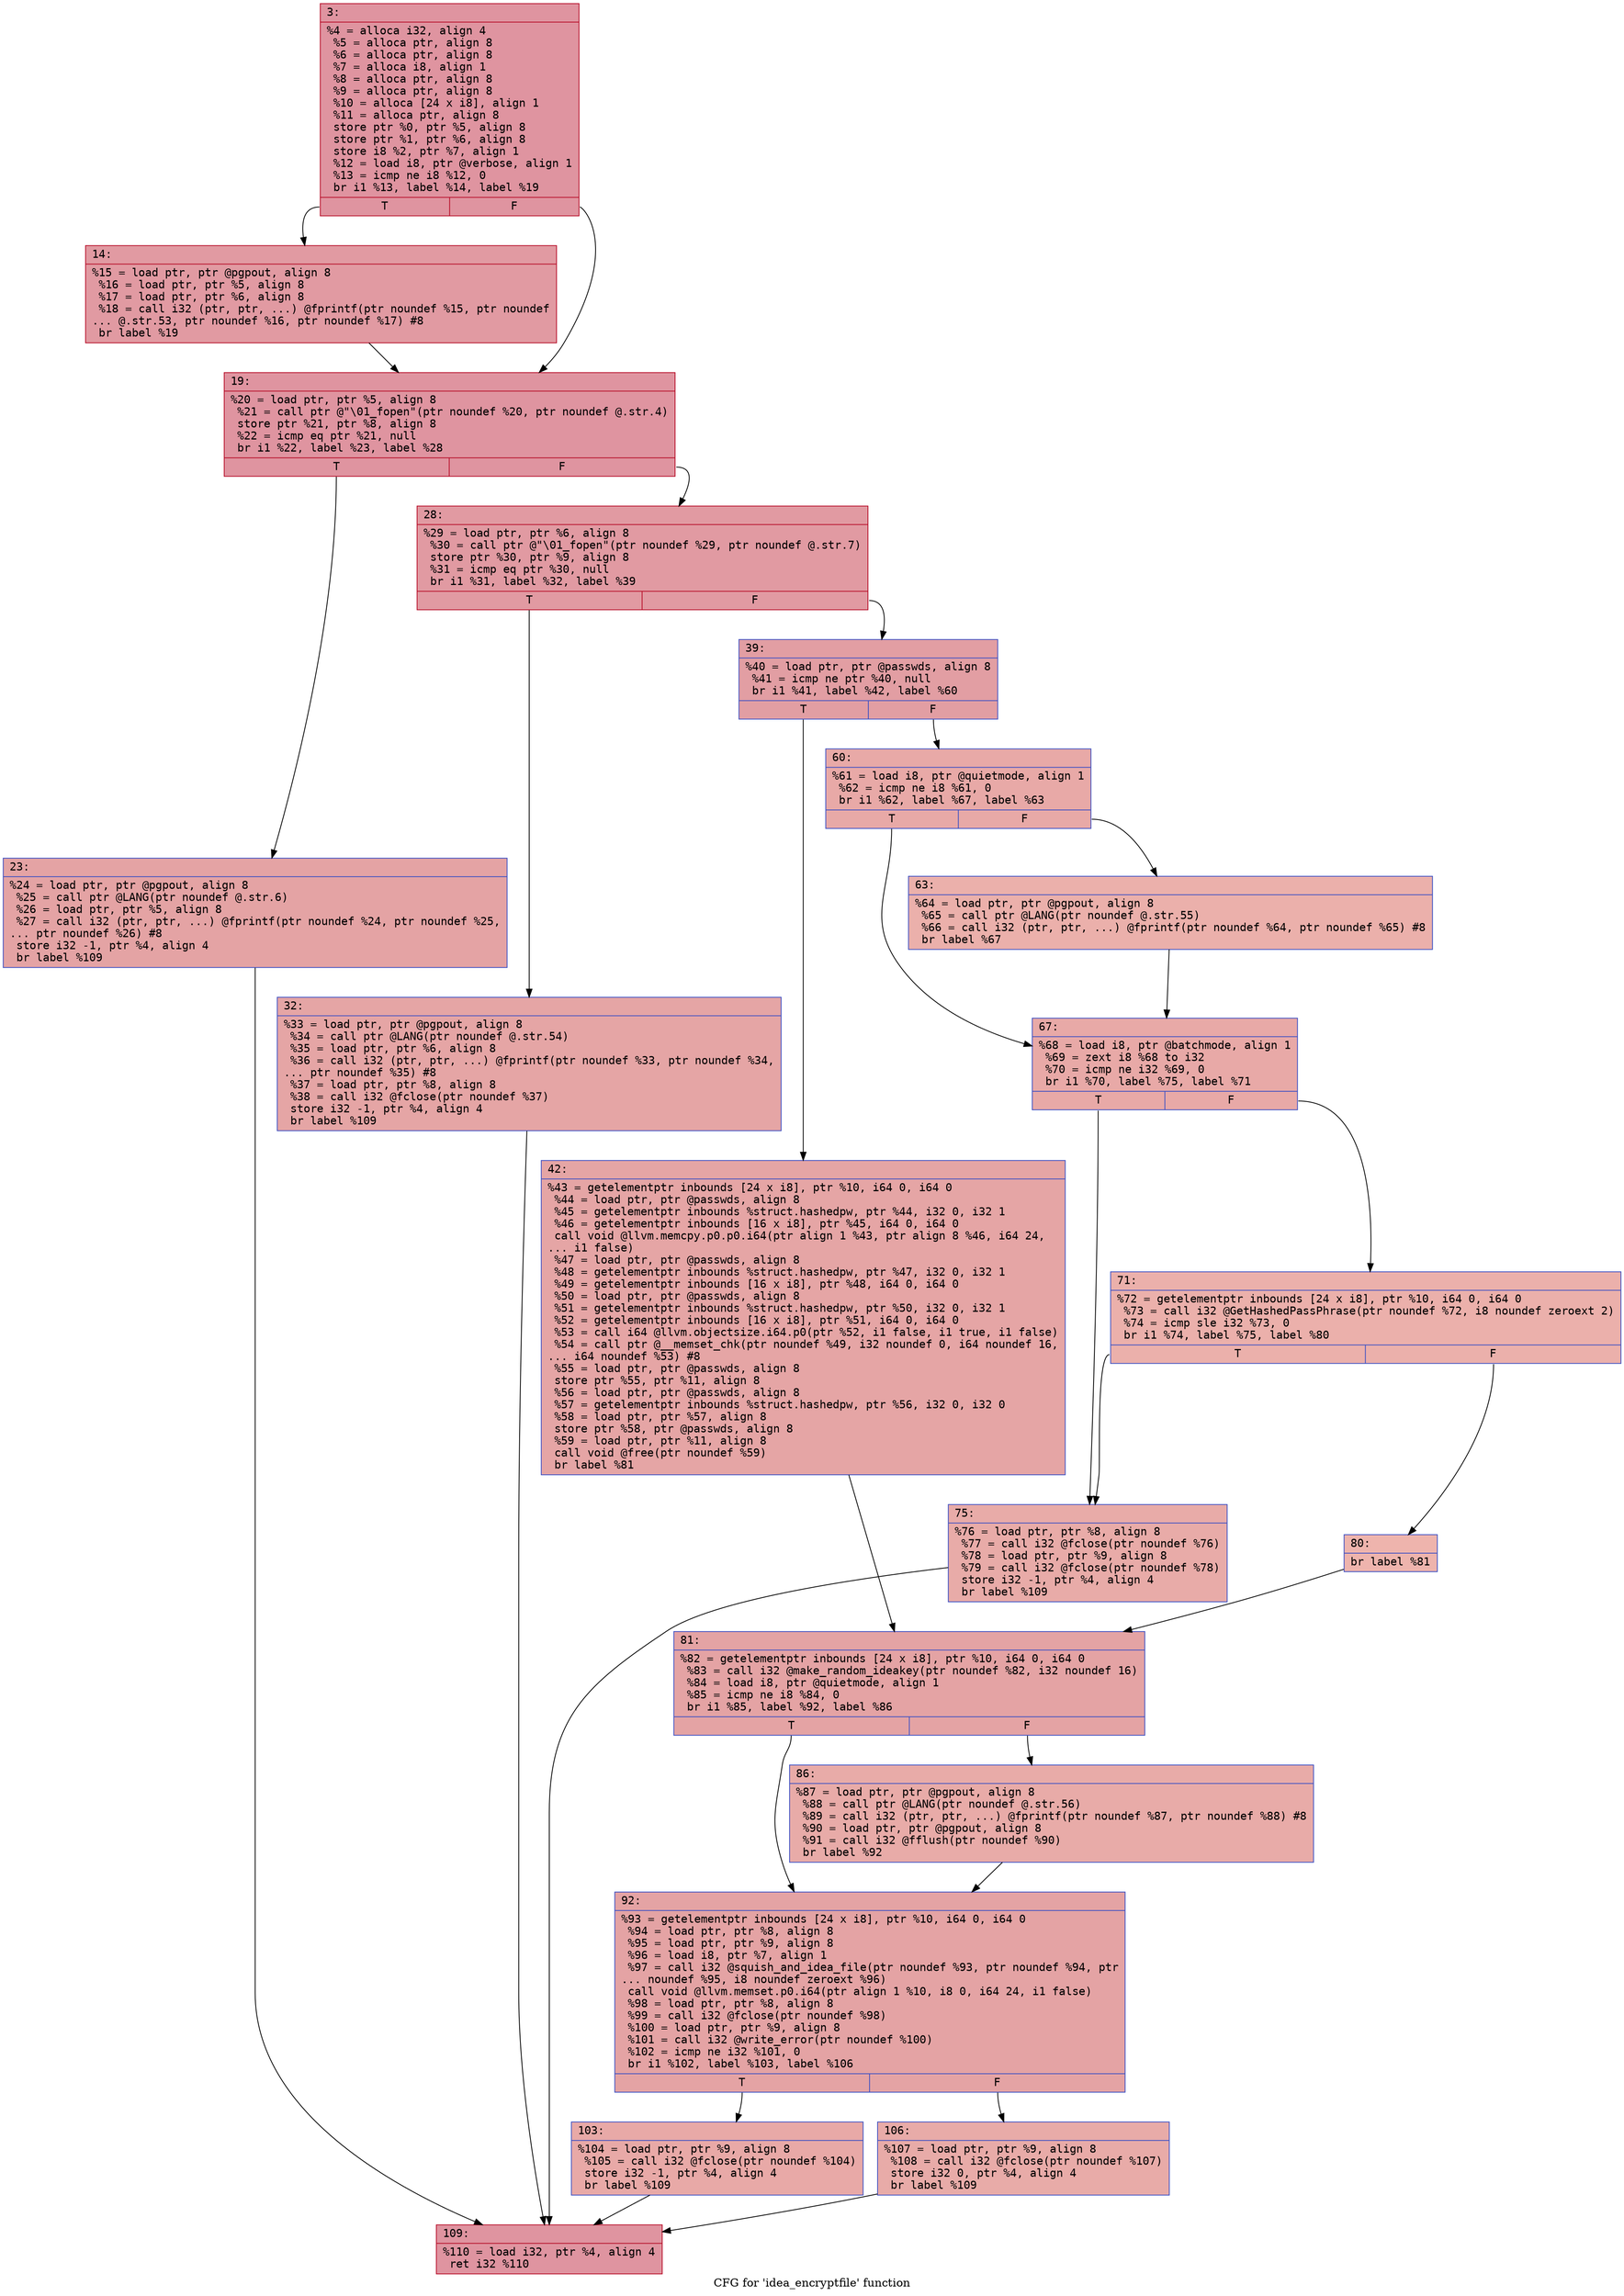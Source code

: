 digraph "CFG for 'idea_encryptfile' function" {
	label="CFG for 'idea_encryptfile' function";

	Node0x6000002a6e40 [shape=record,color="#b70d28ff", style=filled, fillcolor="#b70d2870" fontname="Courier",label="{3:\l|  %4 = alloca i32, align 4\l  %5 = alloca ptr, align 8\l  %6 = alloca ptr, align 8\l  %7 = alloca i8, align 1\l  %8 = alloca ptr, align 8\l  %9 = alloca ptr, align 8\l  %10 = alloca [24 x i8], align 1\l  %11 = alloca ptr, align 8\l  store ptr %0, ptr %5, align 8\l  store ptr %1, ptr %6, align 8\l  store i8 %2, ptr %7, align 1\l  %12 = load i8, ptr @verbose, align 1\l  %13 = icmp ne i8 %12, 0\l  br i1 %13, label %14, label %19\l|{<s0>T|<s1>F}}"];
	Node0x6000002a6e40:s0 -> Node0x6000002a6e90[tooltip="3 -> 14\nProbability 62.50%" ];
	Node0x6000002a6e40:s1 -> Node0x6000002a6ee0[tooltip="3 -> 19\nProbability 37.50%" ];
	Node0x6000002a6e90 [shape=record,color="#b70d28ff", style=filled, fillcolor="#bb1b2c70" fontname="Courier",label="{14:\l|  %15 = load ptr, ptr @pgpout, align 8\l  %16 = load ptr, ptr %5, align 8\l  %17 = load ptr, ptr %6, align 8\l  %18 = call i32 (ptr, ptr, ...) @fprintf(ptr noundef %15, ptr noundef\l... @.str.53, ptr noundef %16, ptr noundef %17) #8\l  br label %19\l}"];
	Node0x6000002a6e90 -> Node0x6000002a6ee0[tooltip="14 -> 19\nProbability 100.00%" ];
	Node0x6000002a6ee0 [shape=record,color="#b70d28ff", style=filled, fillcolor="#b70d2870" fontname="Courier",label="{19:\l|  %20 = load ptr, ptr %5, align 8\l  %21 = call ptr @\"\\01_fopen\"(ptr noundef %20, ptr noundef @.str.4)\l  store ptr %21, ptr %8, align 8\l  %22 = icmp eq ptr %21, null\l  br i1 %22, label %23, label %28\l|{<s0>T|<s1>F}}"];
	Node0x6000002a6ee0:s0 -> Node0x6000002a6f30[tooltip="19 -> 23\nProbability 37.50%" ];
	Node0x6000002a6ee0:s1 -> Node0x6000002a6f80[tooltip="19 -> 28\nProbability 62.50%" ];
	Node0x6000002a6f30 [shape=record,color="#3d50c3ff", style=filled, fillcolor="#c32e3170" fontname="Courier",label="{23:\l|  %24 = load ptr, ptr @pgpout, align 8\l  %25 = call ptr @LANG(ptr noundef @.str.6)\l  %26 = load ptr, ptr %5, align 8\l  %27 = call i32 (ptr, ptr, ...) @fprintf(ptr noundef %24, ptr noundef %25,\l... ptr noundef %26) #8\l  store i32 -1, ptr %4, align 4\l  br label %109\l}"];
	Node0x6000002a6f30 -> Node0x6000002a7430[tooltip="23 -> 109\nProbability 100.00%" ];
	Node0x6000002a6f80 [shape=record,color="#b70d28ff", style=filled, fillcolor="#bb1b2c70" fontname="Courier",label="{28:\l|  %29 = load ptr, ptr %6, align 8\l  %30 = call ptr @\"\\01_fopen\"(ptr noundef %29, ptr noundef @.str.7)\l  store ptr %30, ptr %9, align 8\l  %31 = icmp eq ptr %30, null\l  br i1 %31, label %32, label %39\l|{<s0>T|<s1>F}}"];
	Node0x6000002a6f80:s0 -> Node0x6000002a6fd0[tooltip="28 -> 32\nProbability 37.50%" ];
	Node0x6000002a6f80:s1 -> Node0x6000002a7020[tooltip="28 -> 39\nProbability 62.50%" ];
	Node0x6000002a6fd0 [shape=record,color="#3d50c3ff", style=filled, fillcolor="#c5333470" fontname="Courier",label="{32:\l|  %33 = load ptr, ptr @pgpout, align 8\l  %34 = call ptr @LANG(ptr noundef @.str.54)\l  %35 = load ptr, ptr %6, align 8\l  %36 = call i32 (ptr, ptr, ...) @fprintf(ptr noundef %33, ptr noundef %34,\l... ptr noundef %35) #8\l  %37 = load ptr, ptr %8, align 8\l  %38 = call i32 @fclose(ptr noundef %37)\l  store i32 -1, ptr %4, align 4\l  br label %109\l}"];
	Node0x6000002a6fd0 -> Node0x6000002a7430[tooltip="32 -> 109\nProbability 100.00%" ];
	Node0x6000002a7020 [shape=record,color="#3d50c3ff", style=filled, fillcolor="#be242e70" fontname="Courier",label="{39:\l|  %40 = load ptr, ptr @passwds, align 8\l  %41 = icmp ne ptr %40, null\l  br i1 %41, label %42, label %60\l|{<s0>T|<s1>F}}"];
	Node0x6000002a7020:s0 -> Node0x6000002a7070[tooltip="39 -> 42\nProbability 62.50%" ];
	Node0x6000002a7020:s1 -> Node0x6000002a70c0[tooltip="39 -> 60\nProbability 37.50%" ];
	Node0x6000002a7070 [shape=record,color="#3d50c3ff", style=filled, fillcolor="#c5333470" fontname="Courier",label="{42:\l|  %43 = getelementptr inbounds [24 x i8], ptr %10, i64 0, i64 0\l  %44 = load ptr, ptr @passwds, align 8\l  %45 = getelementptr inbounds %struct.hashedpw, ptr %44, i32 0, i32 1\l  %46 = getelementptr inbounds [16 x i8], ptr %45, i64 0, i64 0\l  call void @llvm.memcpy.p0.p0.i64(ptr align 1 %43, ptr align 8 %46, i64 24,\l... i1 false)\l  %47 = load ptr, ptr @passwds, align 8\l  %48 = getelementptr inbounds %struct.hashedpw, ptr %47, i32 0, i32 1\l  %49 = getelementptr inbounds [16 x i8], ptr %48, i64 0, i64 0\l  %50 = load ptr, ptr @passwds, align 8\l  %51 = getelementptr inbounds %struct.hashedpw, ptr %50, i32 0, i32 1\l  %52 = getelementptr inbounds [16 x i8], ptr %51, i64 0, i64 0\l  %53 = call i64 @llvm.objectsize.i64.p0(ptr %52, i1 false, i1 true, i1 false)\l  %54 = call ptr @__memset_chk(ptr noundef %49, i32 noundef 0, i64 noundef 16,\l... i64 noundef %53) #8\l  %55 = load ptr, ptr @passwds, align 8\l  store ptr %55, ptr %11, align 8\l  %56 = load ptr, ptr @passwds, align 8\l  %57 = getelementptr inbounds %struct.hashedpw, ptr %56, i32 0, i32 0\l  %58 = load ptr, ptr %57, align 8\l  store ptr %58, ptr @passwds, align 8\l  %59 = load ptr, ptr %11, align 8\l  call void @free(ptr noundef %59)\l  br label %81\l}"];
	Node0x6000002a7070 -> Node0x6000002a72a0[tooltip="42 -> 81\nProbability 100.00%" ];
	Node0x6000002a70c0 [shape=record,color="#3d50c3ff", style=filled, fillcolor="#ca3b3770" fontname="Courier",label="{60:\l|  %61 = load i8, ptr @quietmode, align 1\l  %62 = icmp ne i8 %61, 0\l  br i1 %62, label %67, label %63\l|{<s0>T|<s1>F}}"];
	Node0x6000002a70c0:s0 -> Node0x6000002a7160[tooltip="60 -> 67\nProbability 62.50%" ];
	Node0x6000002a70c0:s1 -> Node0x6000002a7110[tooltip="60 -> 63\nProbability 37.50%" ];
	Node0x6000002a7110 [shape=record,color="#3d50c3ff", style=filled, fillcolor="#d24b4070" fontname="Courier",label="{63:\l|  %64 = load ptr, ptr @pgpout, align 8\l  %65 = call ptr @LANG(ptr noundef @.str.55)\l  %66 = call i32 (ptr, ptr, ...) @fprintf(ptr noundef %64, ptr noundef %65) #8\l  br label %67\l}"];
	Node0x6000002a7110 -> Node0x6000002a7160[tooltip="63 -> 67\nProbability 100.00%" ];
	Node0x6000002a7160 [shape=record,color="#3d50c3ff", style=filled, fillcolor="#ca3b3770" fontname="Courier",label="{67:\l|  %68 = load i8, ptr @batchmode, align 1\l  %69 = zext i8 %68 to i32\l  %70 = icmp ne i32 %69, 0\l  br i1 %70, label %75, label %71\l|{<s0>T|<s1>F}}"];
	Node0x6000002a7160:s0 -> Node0x6000002a7200[tooltip="67 -> 75\nProbability 62.50%" ];
	Node0x6000002a7160:s1 -> Node0x6000002a71b0[tooltip="67 -> 71\nProbability 37.50%" ];
	Node0x6000002a71b0 [shape=record,color="#3d50c3ff", style=filled, fillcolor="#d24b4070" fontname="Courier",label="{71:\l|  %72 = getelementptr inbounds [24 x i8], ptr %10, i64 0, i64 0\l  %73 = call i32 @GetHashedPassPhrase(ptr noundef %72, i8 noundef zeroext 2)\l  %74 = icmp sle i32 %73, 0\l  br i1 %74, label %75, label %80\l|{<s0>T|<s1>F}}"];
	Node0x6000002a71b0:s0 -> Node0x6000002a7200[tooltip="71 -> 75\nProbability 50.00%" ];
	Node0x6000002a71b0:s1 -> Node0x6000002a7250[tooltip="71 -> 80\nProbability 50.00%" ];
	Node0x6000002a7200 [shape=record,color="#3d50c3ff", style=filled, fillcolor="#cc403a70" fontname="Courier",label="{75:\l|  %76 = load ptr, ptr %8, align 8\l  %77 = call i32 @fclose(ptr noundef %76)\l  %78 = load ptr, ptr %9, align 8\l  %79 = call i32 @fclose(ptr noundef %78)\l  store i32 -1, ptr %4, align 4\l  br label %109\l}"];
	Node0x6000002a7200 -> Node0x6000002a7430[tooltip="75 -> 109\nProbability 100.00%" ];
	Node0x6000002a7250 [shape=record,color="#3d50c3ff", style=filled, fillcolor="#d8564670" fontname="Courier",label="{80:\l|  br label %81\l}"];
	Node0x6000002a7250 -> Node0x6000002a72a0[tooltip="80 -> 81\nProbability 100.00%" ];
	Node0x6000002a72a0 [shape=record,color="#3d50c3ff", style=filled, fillcolor="#c32e3170" fontname="Courier",label="{81:\l|  %82 = getelementptr inbounds [24 x i8], ptr %10, i64 0, i64 0\l  %83 = call i32 @make_random_ideakey(ptr noundef %82, i32 noundef 16)\l  %84 = load i8, ptr @quietmode, align 1\l  %85 = icmp ne i8 %84, 0\l  br i1 %85, label %92, label %86\l|{<s0>T|<s1>F}}"];
	Node0x6000002a72a0:s0 -> Node0x6000002a7340[tooltip="81 -> 92\nProbability 62.50%" ];
	Node0x6000002a72a0:s1 -> Node0x6000002a72f0[tooltip="81 -> 86\nProbability 37.50%" ];
	Node0x6000002a72f0 [shape=record,color="#3d50c3ff", style=filled, fillcolor="#cc403a70" fontname="Courier",label="{86:\l|  %87 = load ptr, ptr @pgpout, align 8\l  %88 = call ptr @LANG(ptr noundef @.str.56)\l  %89 = call i32 (ptr, ptr, ...) @fprintf(ptr noundef %87, ptr noundef %88) #8\l  %90 = load ptr, ptr @pgpout, align 8\l  %91 = call i32 @fflush(ptr noundef %90)\l  br label %92\l}"];
	Node0x6000002a72f0 -> Node0x6000002a7340[tooltip="86 -> 92\nProbability 100.00%" ];
	Node0x6000002a7340 [shape=record,color="#3d50c3ff", style=filled, fillcolor="#c32e3170" fontname="Courier",label="{92:\l|  %93 = getelementptr inbounds [24 x i8], ptr %10, i64 0, i64 0\l  %94 = load ptr, ptr %8, align 8\l  %95 = load ptr, ptr %9, align 8\l  %96 = load i8, ptr %7, align 1\l  %97 = call i32 @squish_and_idea_file(ptr noundef %93, ptr noundef %94, ptr\l... noundef %95, i8 noundef zeroext %96)\l  call void @llvm.memset.p0.i64(ptr align 1 %10, i8 0, i64 24, i1 false)\l  %98 = load ptr, ptr %8, align 8\l  %99 = call i32 @fclose(ptr noundef %98)\l  %100 = load ptr, ptr %9, align 8\l  %101 = call i32 @write_error(ptr noundef %100)\l  %102 = icmp ne i32 %101, 0\l  br i1 %102, label %103, label %106\l|{<s0>T|<s1>F}}"];
	Node0x6000002a7340:s0 -> Node0x6000002a7390[tooltip="92 -> 103\nProbability 62.50%" ];
	Node0x6000002a7340:s1 -> Node0x6000002a73e0[tooltip="92 -> 106\nProbability 37.50%" ];
	Node0x6000002a7390 [shape=record,color="#3d50c3ff", style=filled, fillcolor="#ca3b3770" fontname="Courier",label="{103:\l|  %104 = load ptr, ptr %9, align 8\l  %105 = call i32 @fclose(ptr noundef %104)\l  store i32 -1, ptr %4, align 4\l  br label %109\l}"];
	Node0x6000002a7390 -> Node0x6000002a7430[tooltip="103 -> 109\nProbability 100.00%" ];
	Node0x6000002a73e0 [shape=record,color="#3d50c3ff", style=filled, fillcolor="#cc403a70" fontname="Courier",label="{106:\l|  %107 = load ptr, ptr %9, align 8\l  %108 = call i32 @fclose(ptr noundef %107)\l  store i32 0, ptr %4, align 4\l  br label %109\l}"];
	Node0x6000002a73e0 -> Node0x6000002a7430[tooltip="106 -> 109\nProbability 100.00%" ];
	Node0x6000002a7430 [shape=record,color="#b70d28ff", style=filled, fillcolor="#b70d2870" fontname="Courier",label="{109:\l|  %110 = load i32, ptr %4, align 4\l  ret i32 %110\l}"];
}
